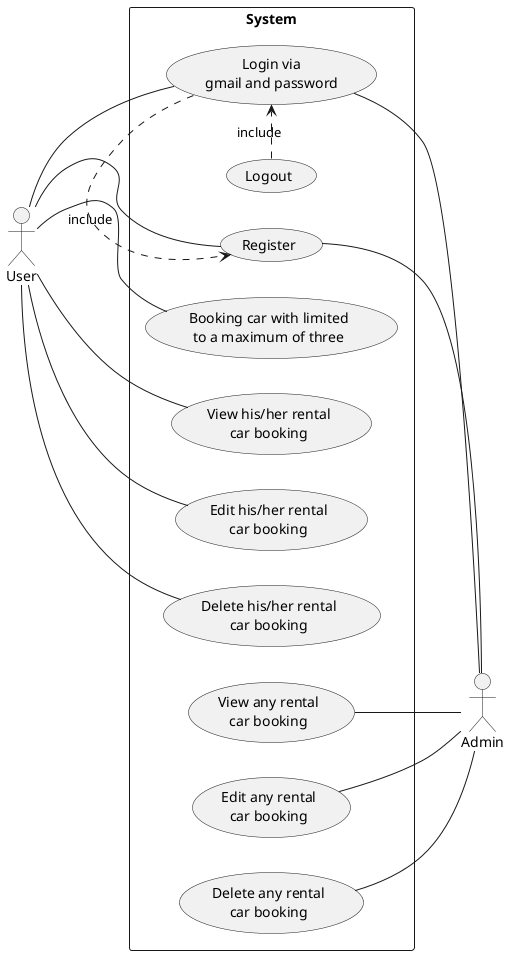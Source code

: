 @startuml Rental Car Booking System Use Case Diagram
left to right direction

rectangle "System" as VaQSystem {
    usecase "Register" as register
    usecase "Login via\ngmail and password" as login
    usecase "Logout" as logout
    usecase "Booking car with limited\nto a maximum of three" as user_booking
    usecase "View his/her rental\ncar booking" as user_view
    usecase "Edit his/her rental\ncar booking" as user_edit
    usecase "Delete his/her rental\ncar booking" as user_delete
    usecase "View any rental\ncar booking" as admin_view
    usecase "Edit any rental\ncar booking" as admin_edit
    usecase "Delete any rental\ncar booking" as admin_delete
}

actor "User" as user
user -- register
user -- login
user -- user_booking
user -- user_view
user -- user_edit
user -- user_delete

login .> register : include
logout .> login : include

actor "Admin" as admin
register -- admin
login -- admin
admin_view -- admin
admin_edit -- admin
admin_delete -- admin

@enduml